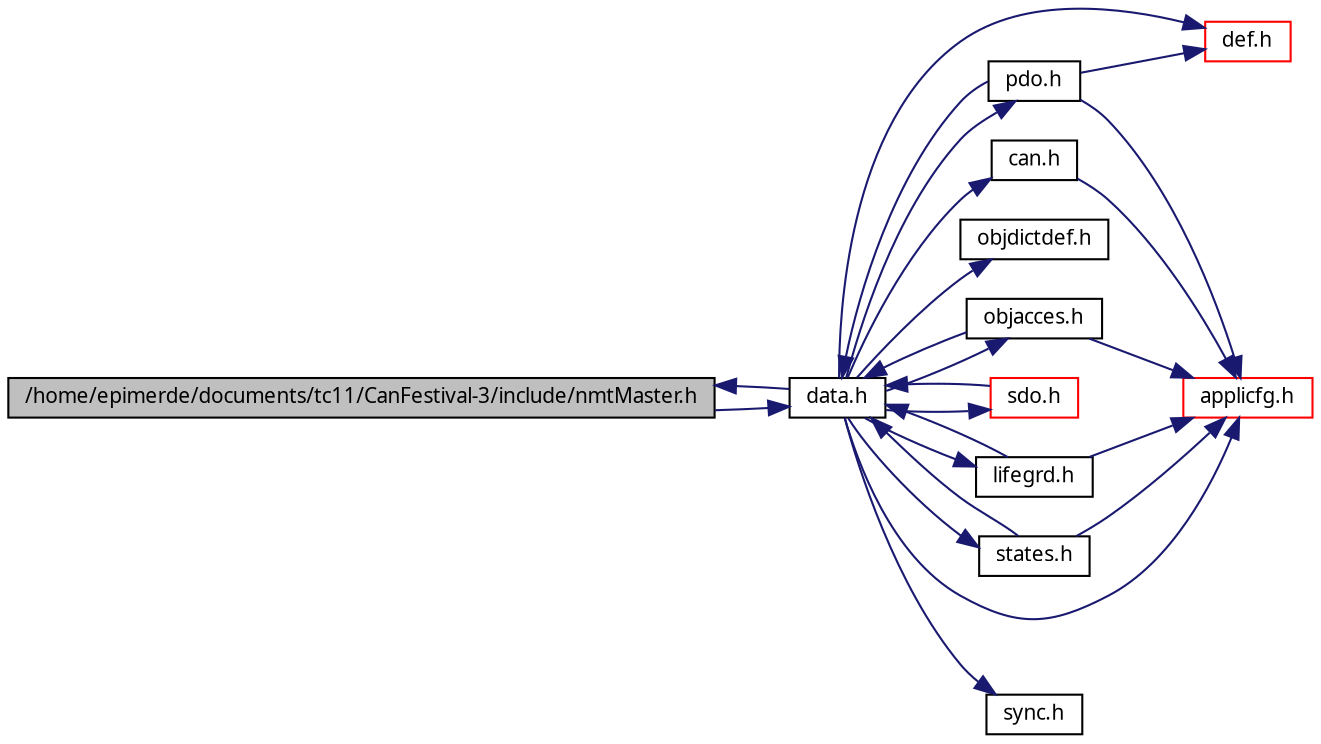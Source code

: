 digraph G
{
  edge [fontname="FreeSans.ttf",fontsize=10,labelfontname="FreeSans.ttf",labelfontsize=10];
  node [fontname="FreeSans.ttf",fontsize=10,shape=record];
  rankdir=LR;
  Node1 [label="/home/epimerde/documents/tc11/CanFestival-3/include/nmtMaster.h",height=0.2,width=0.4,color="black", fillcolor="grey75", style="filled" fontcolor="black"];
  Node1 -> Node2 [color="midnightblue",fontsize=10,style="solid",fontname="FreeSans.ttf"];
  Node2 [label="data.h",height=0.2,width=0.4,color="black", fillcolor="white", style="filled",URL="$data_8h.html"];
  Node2 -> Node3 [color="midnightblue",fontsize=10,style="solid",fontname="FreeSans.ttf"];
  Node3 [label="applicfg.h",height=0.2,width=0.4,color="red", fillcolor="white", style="filled",URL="$win32_2applicfg_8h.html"];
  Node2 -> Node4 [color="midnightblue",fontsize=10,style="solid",fontname="FreeSans.ttf"];
  Node4 [label="def.h",height=0.2,width=0.4,color="red", fillcolor="white", style="filled",URL="$def_8h.html"];
  Node2 -> Node5 [color="midnightblue",fontsize=10,style="solid",fontname="FreeSans.ttf"];
  Node5 [label="can.h",height=0.2,width=0.4,color="black", fillcolor="white", style="filled",URL="$can_8h.html"];
  Node5 -> Node3 [color="midnightblue",fontsize=10,style="solid",fontname="FreeSans.ttf"];
  Node2 -> Node6 [color="midnightblue",fontsize=10,style="solid",fontname="FreeSans.ttf"];
  Node6 [label="objdictdef.h",height=0.2,width=0.4,color="black", fillcolor="white", style="filled",URL="$objdictdef_8h.html"];
  Node2 -> Node7 [color="midnightblue",fontsize=10,style="solid",fontname="FreeSans.ttf"];
  Node7 [label="objacces.h",height=0.2,width=0.4,color="black", fillcolor="white", style="filled",URL="$objacces_8h.html"];
  Node7 -> Node3 [color="midnightblue",fontsize=10,style="solid",fontname="FreeSans.ttf"];
  Node7 -> Node2 [color="midnightblue",fontsize=10,style="solid",fontname="FreeSans.ttf"];
  Node2 -> Node8 [color="midnightblue",fontsize=10,style="solid",fontname="FreeSans.ttf"];
  Node8 [label="sdo.h",height=0.2,width=0.4,color="red", fillcolor="white", style="filled",URL="$sdo_8h.html"];
  Node8 -> Node2 [color="midnightblue",fontsize=10,style="solid",fontname="FreeSans.ttf"];
  Node2 -> Node9 [color="midnightblue",fontsize=10,style="solid",fontname="FreeSans.ttf"];
  Node9 [label="pdo.h",height=0.2,width=0.4,color="black", fillcolor="white", style="filled",URL="$pdo_8h.html"];
  Node9 -> Node3 [color="midnightblue",fontsize=10,style="solid",fontname="FreeSans.ttf"];
  Node9 -> Node4 [color="midnightblue",fontsize=10,style="solid",fontname="FreeSans.ttf"];
  Node9 -> Node2 [color="midnightblue",fontsize=10,style="solid",fontname="FreeSans.ttf"];
  Node2 -> Node10 [color="midnightblue",fontsize=10,style="solid",fontname="FreeSans.ttf"];
  Node10 [label="states.h",height=0.2,width=0.4,color="black", fillcolor="white", style="filled",URL="$states_8h.html"];
  Node10 -> Node3 [color="midnightblue",fontsize=10,style="solid",fontname="FreeSans.ttf"];
  Node10 -> Node2 [color="midnightblue",fontsize=10,style="solid",fontname="FreeSans.ttf"];
  Node2 -> Node11 [color="midnightblue",fontsize=10,style="solid",fontname="FreeSans.ttf"];
  Node11 [label="lifegrd.h",height=0.2,width=0.4,color="black", fillcolor="white", style="filled",URL="$lifegrd_8h.html"];
  Node11 -> Node3 [color="midnightblue",fontsize=10,style="solid",fontname="FreeSans.ttf"];
  Node11 -> Node2 [color="midnightblue",fontsize=10,style="solid",fontname="FreeSans.ttf"];
  Node2 -> Node12 [color="midnightblue",fontsize=10,style="solid",fontname="FreeSans.ttf"];
  Node12 [label="sync.h",height=0.2,width=0.4,color="black", fillcolor="white", style="filled",URL="$sync_8h.html"];
  Node2 -> Node1 [color="midnightblue",fontsize=10,style="solid",fontname="FreeSans.ttf"];
}

